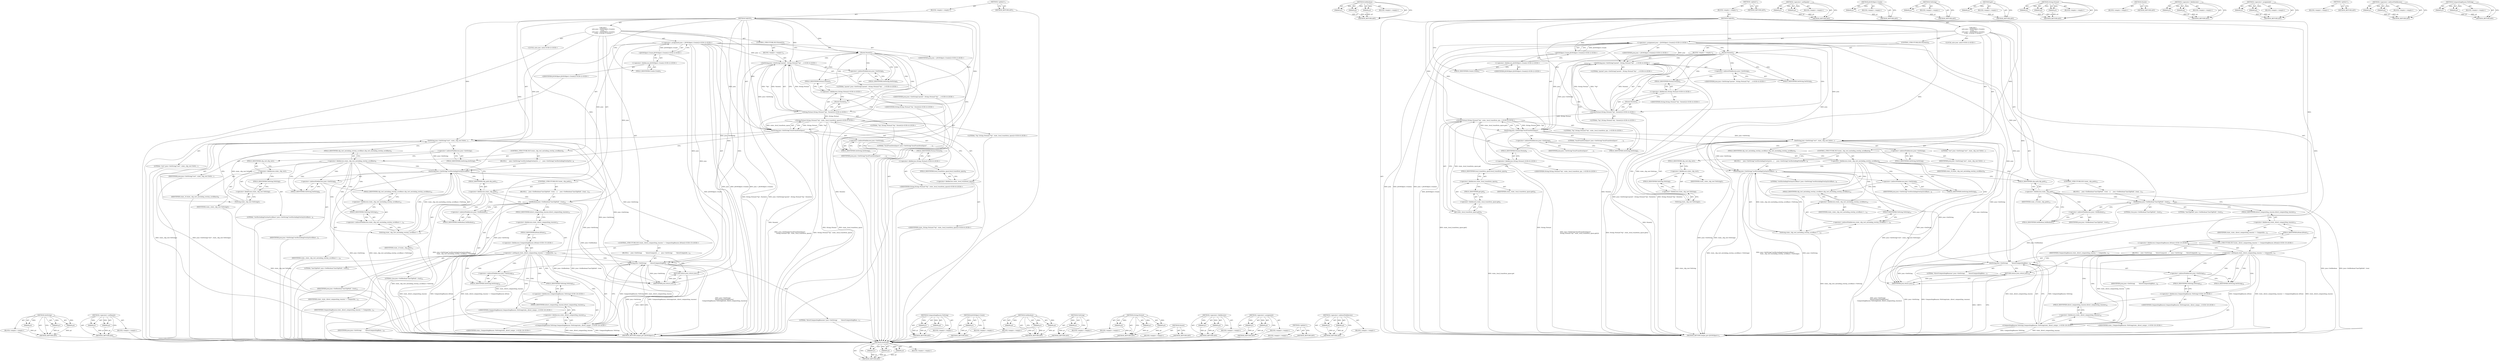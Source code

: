 digraph "&lt;operator&gt;.indirectFieldAccess" {
vulnerable_160 [label=<(METHOD,SetString)>];
vulnerable_161 [label=<(PARAM,p1)>];
vulnerable_162 [label=<(PARAM,p2)>];
vulnerable_163 [label=<(PARAM,p3)>];
vulnerable_164 [label=<(BLOCK,&lt;empty&gt;,&lt;empty&gt;)>];
vulnerable_165 [label=<(METHOD_RETURN,ANY)>];
vulnerable_185 [label=<(METHOD,SetBoolean)>];
vulnerable_186 [label=<(PARAM,p1)>];
vulnerable_187 [label=<(PARAM,p2)>];
vulnerable_188 [label=<(PARAM,p3)>];
vulnerable_189 [label=<(BLOCK,&lt;empty&gt;,&lt;empty&gt;)>];
vulnerable_190 [label=<(METHOD_RETURN,ANY)>];
vulnerable_6 [label=<(METHOD,&lt;global&gt;)<SUB>1</SUB>>];
vulnerable_7 [label=<(BLOCK,&lt;empty&gt;,&lt;empty&gt;)<SUB>1</SUB>>];
vulnerable_8 [label=<(METHOD,ToJSON)<SUB>1</SUB>>];
vulnerable_9 [label="<(BLOCK,{
  auto json = JSONObject::Create();
   if (Pa...,{
  auto json = JSONObject::Create();
   if (Pa...)<SUB>1</SUB>>"];
vulnerable_10 [label="<(LOCAL,auto json: auto)<SUB>2</SUB>>"];
vulnerable_11 [label="<(&lt;operator&gt;.assignment,json = JSONObject::Create())<SUB>2</SUB>>"];
vulnerable_12 [label="<(IDENTIFIER,json,json = JSONObject::Create())<SUB>2</SUB>>"];
vulnerable_13 [label="<(JSONObject.Create,JSONObject::Create())<SUB>2</SUB>>"];
vulnerable_14 [label="<(&lt;operator&gt;.fieldAccess,JSONObject::Create)<SUB>2</SUB>>"];
vulnerable_15 [label="<(IDENTIFIER,JSONObject,JSONObject::Create())<SUB>2</SUB>>"];
vulnerable_16 [label=<(FIELD_IDENTIFIER,Create,Create)<SUB>2</SUB>>];
vulnerable_17 [label=<(CONTROL_STRUCTURE,IF,if (Parent()))<SUB>3</SUB>>];
vulnerable_18 [label=<(Parent,Parent())<SUB>3</SUB>>];
vulnerable_19 [label=<(BLOCK,&lt;empty&gt;,&lt;empty&gt;)<SUB>4</SUB>>];
vulnerable_20 [label="<(SetString,json-&gt;SetString(&quot;parent&quot;, String::Format(&quot;%p&quot;, ...)<SUB>4</SUB>>"];
vulnerable_21 [label=<(&lt;operator&gt;.indirectFieldAccess,json-&gt;SetString)<SUB>4</SUB>>];
vulnerable_22 [label="<(IDENTIFIER,json,json-&gt;SetString(&quot;parent&quot;, String::Format(&quot;%p&quot;, ...)<SUB>4</SUB>>"];
vulnerable_23 [label=<(FIELD_IDENTIFIER,SetString,SetString)<SUB>4</SUB>>];
vulnerable_24 [label="<(LITERAL,&quot;parent&quot;,json-&gt;SetString(&quot;parent&quot;, String::Format(&quot;%p&quot;, ...)<SUB>4</SUB>>"];
vulnerable_25 [label="<(String.Format,String::Format(&quot;%p&quot;, Parent()))<SUB>4</SUB>>"];
vulnerable_26 [label="<(&lt;operator&gt;.fieldAccess,String::Format)<SUB>4</SUB>>"];
vulnerable_27 [label="<(IDENTIFIER,String,String::Format(&quot;%p&quot;, Parent()))<SUB>4</SUB>>"];
vulnerable_28 [label=<(FIELD_IDENTIFIER,Format,Format)<SUB>4</SUB>>];
vulnerable_29 [label="<(LITERAL,&quot;%p&quot;,String::Format(&quot;%p&quot;, Parent()))<SUB>4</SUB>>"];
vulnerable_30 [label=<(Parent,Parent())<SUB>4</SUB>>];
vulnerable_31 [label=<(SetString,json-&gt;SetString(&quot;localTransformSpace&quot;,
        ...)<SUB>5</SUB>>];
vulnerable_32 [label=<(&lt;operator&gt;.indirectFieldAccess,json-&gt;SetString)<SUB>5</SUB>>];
vulnerable_33 [label=<(IDENTIFIER,json,json-&gt;SetString(&quot;localTransformSpace&quot;,
        ...)<SUB>5</SUB>>];
vulnerable_34 [label=<(FIELD_IDENTIFIER,SetString,SetString)<SUB>5</SUB>>];
vulnerable_35 [label=<(LITERAL,&quot;localTransformSpace&quot;,json-&gt;SetString(&quot;localTransformSpace&quot;,
        ...)<SUB>5</SUB>>];
vulnerable_36 [label="<(String.Format,String::Format(&quot;%p&quot;, state_.local_transform_spa...)<SUB>6</SUB>>"];
vulnerable_37 [label="<(&lt;operator&gt;.fieldAccess,String::Format)<SUB>6</SUB>>"];
vulnerable_38 [label="<(IDENTIFIER,String,String::Format(&quot;%p&quot;, state_.local_transform_spa...)<SUB>6</SUB>>"];
vulnerable_39 [label=<(FIELD_IDENTIFIER,Format,Format)<SUB>6</SUB>>];
vulnerable_40 [label="<(LITERAL,&quot;%p&quot;,String::Format(&quot;%p&quot;, state_.local_transform_spa...)<SUB>6</SUB>>"];
vulnerable_41 [label=<(get,state_.local_transform_space.get())<SUB>6</SUB>>];
vulnerable_42 [label=<(&lt;operator&gt;.fieldAccess,state_.local_transform_space.get)<SUB>6</SUB>>];
vulnerable_43 [label=<(&lt;operator&gt;.fieldAccess,state_.local_transform_space)<SUB>6</SUB>>];
vulnerable_44 [label=<(IDENTIFIER,state_,state_.local_transform_space.get())<SUB>6</SUB>>];
vulnerable_45 [label=<(FIELD_IDENTIFIER,local_transform_space,local_transform_space)<SUB>6</SUB>>];
vulnerable_46 [label=<(FIELD_IDENTIFIER,get,get)<SUB>6</SUB>>];
vulnerable_47 [label=<(SetString,json-&gt;SetString(&quot;rect&quot;, state_.clip_rect.ToStri...)<SUB>7</SUB>>];
vulnerable_48 [label=<(&lt;operator&gt;.indirectFieldAccess,json-&gt;SetString)<SUB>7</SUB>>];
vulnerable_49 [label=<(IDENTIFIER,json,json-&gt;SetString(&quot;rect&quot;, state_.clip_rect.ToStri...)<SUB>7</SUB>>];
vulnerable_50 [label=<(FIELD_IDENTIFIER,SetString,SetString)<SUB>7</SUB>>];
vulnerable_51 [label=<(LITERAL,&quot;rect&quot;,json-&gt;SetString(&quot;rect&quot;, state_.clip_rect.ToStri...)<SUB>7</SUB>>];
vulnerable_52 [label=<(ToString,state_.clip_rect.ToString())<SUB>7</SUB>>];
vulnerable_53 [label=<(&lt;operator&gt;.fieldAccess,state_.clip_rect.ToString)<SUB>7</SUB>>];
vulnerable_54 [label=<(&lt;operator&gt;.fieldAccess,state_.clip_rect)<SUB>7</SUB>>];
vulnerable_55 [label=<(IDENTIFIER,state_,state_.clip_rect.ToString())<SUB>7</SUB>>];
vulnerable_56 [label=<(FIELD_IDENTIFIER,clip_rect,clip_rect)<SUB>7</SUB>>];
vulnerable_57 [label=<(FIELD_IDENTIFIER,ToString,ToString)<SUB>7</SUB>>];
vulnerable_58 [label=<(CONTROL_STRUCTURE,IF,if (state_.clip_rect_excluding_overlay_scrollbars))<SUB>8</SUB>>];
vulnerable_59 [label=<(&lt;operator&gt;.fieldAccess,state_.clip_rect_excluding_overlay_scrollbars)<SUB>8</SUB>>];
vulnerable_60 [label=<(IDENTIFIER,state_,if (state_.clip_rect_excluding_overlay_scrollbars))<SUB>8</SUB>>];
vulnerable_61 [label=<(FIELD_IDENTIFIER,clip_rect_excluding_overlay_scrollbars,clip_rect_excluding_overlay_scrollbars)<SUB>8</SUB>>];
vulnerable_62 [label=<(BLOCK,{
     json-&gt;SetString(&quot;rectExcludingOverlayScr...,{
     json-&gt;SetString(&quot;rectExcludingOverlayScr...)<SUB>8</SUB>>];
vulnerable_63 [label=<(SetString,json-&gt;SetString(&quot;rectExcludingOverlayScrollbars...)<SUB>9</SUB>>];
vulnerable_64 [label=<(&lt;operator&gt;.indirectFieldAccess,json-&gt;SetString)<SUB>9</SUB>>];
vulnerable_65 [label=<(IDENTIFIER,json,json-&gt;SetString(&quot;rectExcludingOverlayScrollbars...)<SUB>9</SUB>>];
vulnerable_66 [label=<(FIELD_IDENTIFIER,SetString,SetString)<SUB>9</SUB>>];
vulnerable_67 [label=<(LITERAL,&quot;rectExcludingOverlayScrollbars&quot;,json-&gt;SetString(&quot;rectExcludingOverlayScrollbars...)<SUB>9</SUB>>];
vulnerable_68 [label=<(ToString,state_.clip_rect_excluding_overlay_scrollbars-&gt;...)<SUB>10</SUB>>];
vulnerable_69 [label=<(&lt;operator&gt;.indirectFieldAccess,state_.clip_rect_excluding_overlay_scrollbars-&gt;...)<SUB>10</SUB>>];
vulnerable_70 [label=<(&lt;operator&gt;.fieldAccess,state_.clip_rect_excluding_overlay_scrollbars)<SUB>10</SUB>>];
vulnerable_71 [label=<(IDENTIFIER,state_,state_.clip_rect_excluding_overlay_scrollbars-&gt;...)<SUB>10</SUB>>];
vulnerable_72 [label=<(FIELD_IDENTIFIER,clip_rect_excluding_overlay_scrollbars,clip_rect_excluding_overlay_scrollbars)<SUB>10</SUB>>];
vulnerable_73 [label=<(FIELD_IDENTIFIER,ToString,ToString)<SUB>10</SUB>>];
vulnerable_74 [label=<(CONTROL_STRUCTURE,IF,if (state_.clip_path))<SUB>12</SUB>>];
vulnerable_75 [label=<(&lt;operator&gt;.fieldAccess,state_.clip_path)<SUB>12</SUB>>];
vulnerable_76 [label=<(IDENTIFIER,state_,if (state_.clip_path))<SUB>12</SUB>>];
vulnerable_77 [label=<(FIELD_IDENTIFIER,clip_path,clip_path)<SUB>12</SUB>>];
vulnerable_78 [label=<(BLOCK,{
    json-&gt;SetBoolean(&quot;hasClipPath&quot;, true);
  },{
    json-&gt;SetBoolean(&quot;hasClipPath&quot;, true);
  })<SUB>12</SUB>>];
vulnerable_79 [label=<(SetBoolean,json-&gt;SetBoolean(&quot;hasClipPath&quot;, true))<SUB>13</SUB>>];
vulnerable_80 [label=<(&lt;operator&gt;.indirectFieldAccess,json-&gt;SetBoolean)<SUB>13</SUB>>];
vulnerable_81 [label=<(IDENTIFIER,json,json-&gt;SetBoolean(&quot;hasClipPath&quot;, true))<SUB>13</SUB>>];
vulnerable_82 [label=<(FIELD_IDENTIFIER,SetBoolean,SetBoolean)<SUB>13</SUB>>];
vulnerable_83 [label=<(LITERAL,&quot;hasClipPath&quot;,json-&gt;SetBoolean(&quot;hasClipPath&quot;, true))<SUB>13</SUB>>];
vulnerable_84 [label=<(LITERAL,true,json-&gt;SetBoolean(&quot;hasClipPath&quot;, true))<SUB>13</SUB>>];
vulnerable_85 [label="<(CONTROL_STRUCTURE,IF,if (state_.direct_compositing_reasons != CompositingReason::kNone))<SUB>15</SUB>>"];
vulnerable_86 [label=<(&lt;operator&gt;.notEquals,state_.direct_compositing_reasons != Compositin...)<SUB>15</SUB>>];
vulnerable_87 [label=<(&lt;operator&gt;.fieldAccess,state_.direct_compositing_reasons)<SUB>15</SUB>>];
vulnerable_88 [label=<(IDENTIFIER,state_,state_.direct_compositing_reasons != Compositin...)<SUB>15</SUB>>];
vulnerable_89 [label=<(FIELD_IDENTIFIER,direct_compositing_reasons,direct_compositing_reasons)<SUB>15</SUB>>];
vulnerable_90 [label="<(&lt;operator&gt;.fieldAccess,CompositingReason::kNone)<SUB>15</SUB>>"];
vulnerable_91 [label=<(IDENTIFIER,CompositingReason,state_.direct_compositing_reasons != Compositin...)<SUB>15</SUB>>];
vulnerable_92 [label=<(FIELD_IDENTIFIER,kNone,kNone)<SUB>15</SUB>>];
vulnerable_93 [label=<(BLOCK,{
    json-&gt;SetString(
        &quot;directCompositi...,{
    json-&gt;SetString(
        &quot;directCompositi...)<SUB>15</SUB>>];
vulnerable_94 [label=<(SetString,json-&gt;SetString(
        &quot;directCompositingReas...)<SUB>16</SUB>>];
vulnerable_95 [label=<(&lt;operator&gt;.indirectFieldAccess,json-&gt;SetString)<SUB>16</SUB>>];
vulnerable_96 [label=<(IDENTIFIER,json,json-&gt;SetString(
        &quot;directCompositingReas...)<SUB>16</SUB>>];
vulnerable_97 [label=<(FIELD_IDENTIFIER,SetString,SetString)<SUB>16</SUB>>];
vulnerable_98 [label=<(LITERAL,&quot;directCompositingReasons&quot;,json-&gt;SetString(
        &quot;directCompositingReas...)<SUB>17</SUB>>];
vulnerable_99 [label="<(CompositingReason.ToString,CompositingReason::ToString(state_.direct_compo...)<SUB>18</SUB>>"];
vulnerable_100 [label="<(&lt;operator&gt;.fieldAccess,CompositingReason::ToString)<SUB>18</SUB>>"];
vulnerable_101 [label="<(IDENTIFIER,CompositingReason,CompositingReason::ToString(state_.direct_compo...)<SUB>18</SUB>>"];
vulnerable_102 [label=<(FIELD_IDENTIFIER,ToString,ToString)<SUB>18</SUB>>];
vulnerable_103 [label=<(&lt;operator&gt;.fieldAccess,state_.direct_compositing_reasons)<SUB>18</SUB>>];
vulnerable_104 [label="<(IDENTIFIER,state_,CompositingReason::ToString(state_.direct_compo...)<SUB>18</SUB>>"];
vulnerable_105 [label=<(FIELD_IDENTIFIER,direct_compositing_reasons,direct_compositing_reasons)<SUB>18</SUB>>];
vulnerable_106 [label=<(RETURN,return json;,return json;)<SUB>20</SUB>>];
vulnerable_107 [label=<(IDENTIFIER,json,return json;)<SUB>20</SUB>>];
vulnerable_108 [label=<(METHOD_RETURN,unique_ptr&lt;JSONObject&gt;)<SUB>1</SUB>>];
vulnerable_110 [label=<(METHOD_RETURN,ANY)<SUB>1</SUB>>];
vulnerable_191 [label=<(METHOD,&lt;operator&gt;.notEquals)>];
vulnerable_192 [label=<(PARAM,p1)>];
vulnerable_193 [label=<(PARAM,p2)>];
vulnerable_194 [label=<(BLOCK,&lt;empty&gt;,&lt;empty&gt;)>];
vulnerable_195 [label=<(METHOD_RETURN,ANY)>];
vulnerable_148 [label=<(METHOD,JSONObject.Create)>];
vulnerable_149 [label=<(PARAM,p1)>];
vulnerable_150 [label=<(BLOCK,&lt;empty&gt;,&lt;empty&gt;)>];
vulnerable_151 [label=<(METHOD_RETURN,ANY)>];
vulnerable_181 [label=<(METHOD,ToString)>];
vulnerable_182 [label=<(PARAM,p1)>];
vulnerable_183 [label=<(BLOCK,&lt;empty&gt;,&lt;empty&gt;)>];
vulnerable_184 [label=<(METHOD_RETURN,ANY)>];
vulnerable_177 [label=<(METHOD,get)>];
vulnerable_178 [label=<(PARAM,p1)>];
vulnerable_179 [label=<(BLOCK,&lt;empty&gt;,&lt;empty&gt;)>];
vulnerable_180 [label=<(METHOD_RETURN,ANY)>];
vulnerable_171 [label=<(METHOD,String.Format)>];
vulnerable_172 [label=<(PARAM,p1)>];
vulnerable_173 [label=<(PARAM,p2)>];
vulnerable_174 [label=<(PARAM,p3)>];
vulnerable_175 [label=<(BLOCK,&lt;empty&gt;,&lt;empty&gt;)>];
vulnerable_176 [label=<(METHOD_RETURN,ANY)>];
vulnerable_157 [label=<(METHOD,Parent)>];
vulnerable_158 [label=<(BLOCK,&lt;empty&gt;,&lt;empty&gt;)>];
vulnerable_159 [label=<(METHOD_RETURN,ANY)>];
vulnerable_152 [label=<(METHOD,&lt;operator&gt;.fieldAccess)>];
vulnerable_153 [label=<(PARAM,p1)>];
vulnerable_154 [label=<(PARAM,p2)>];
vulnerable_155 [label=<(BLOCK,&lt;empty&gt;,&lt;empty&gt;)>];
vulnerable_156 [label=<(METHOD_RETURN,ANY)>];
vulnerable_143 [label=<(METHOD,&lt;operator&gt;.assignment)>];
vulnerable_144 [label=<(PARAM,p1)>];
vulnerable_145 [label=<(PARAM,p2)>];
vulnerable_146 [label=<(BLOCK,&lt;empty&gt;,&lt;empty&gt;)>];
vulnerable_147 [label=<(METHOD_RETURN,ANY)>];
vulnerable_137 [label=<(METHOD,&lt;global&gt;)<SUB>1</SUB>>];
vulnerable_138 [label=<(BLOCK,&lt;empty&gt;,&lt;empty&gt;)>];
vulnerable_139 [label=<(METHOD_RETURN,ANY)>];
vulnerable_166 [label=<(METHOD,&lt;operator&gt;.indirectFieldAccess)>];
vulnerable_167 [label=<(PARAM,p1)>];
vulnerable_168 [label=<(PARAM,p2)>];
vulnerable_169 [label=<(BLOCK,&lt;empty&gt;,&lt;empty&gt;)>];
vulnerable_170 [label=<(METHOD_RETURN,ANY)>];
vulnerable_196 [label=<(METHOD,CompositingReason.ToString)>];
vulnerable_197 [label=<(PARAM,p1)>];
vulnerable_198 [label=<(PARAM,p2)>];
vulnerable_199 [label=<(BLOCK,&lt;empty&gt;,&lt;empty&gt;)>];
vulnerable_200 [label=<(METHOD_RETURN,ANY)>];
fixed_157 [label=<(METHOD,SetString)>];
fixed_158 [label=<(PARAM,p1)>];
fixed_159 [label=<(PARAM,p2)>];
fixed_160 [label=<(PARAM,p3)>];
fixed_161 [label=<(BLOCK,&lt;empty&gt;,&lt;empty&gt;)>];
fixed_162 [label=<(METHOD_RETURN,ANY)>];
fixed_184 [label=<(METHOD,&lt;operator&gt;.notEquals)>];
fixed_185 [label=<(PARAM,p1)>];
fixed_186 [label=<(PARAM,p2)>];
fixed_187 [label=<(BLOCK,&lt;empty&gt;,&lt;empty&gt;)>];
fixed_188 [label=<(METHOD_RETURN,ANY)>];
fixed_6 [label=<(METHOD,&lt;global&gt;)<SUB>1</SUB>>];
fixed_7 [label=<(BLOCK,&lt;empty&gt;,&lt;empty&gt;)<SUB>1</SUB>>];
fixed_8 [label=<(METHOD,ToJSON)<SUB>1</SUB>>];
fixed_9 [label="<(BLOCK,{
  auto json = JSONObject::Create();
   if (Pa...,{
  auto json = JSONObject::Create();
   if (Pa...)<SUB>1</SUB>>"];
fixed_10 [label="<(LOCAL,auto json: auto)<SUB>2</SUB>>"];
fixed_11 [label="<(&lt;operator&gt;.assignment,json = JSONObject::Create())<SUB>2</SUB>>"];
fixed_12 [label="<(IDENTIFIER,json,json = JSONObject::Create())<SUB>2</SUB>>"];
fixed_13 [label="<(JSONObject.Create,JSONObject::Create())<SUB>2</SUB>>"];
fixed_14 [label="<(&lt;operator&gt;.fieldAccess,JSONObject::Create)<SUB>2</SUB>>"];
fixed_15 [label="<(IDENTIFIER,JSONObject,JSONObject::Create())<SUB>2</SUB>>"];
fixed_16 [label=<(FIELD_IDENTIFIER,Create,Create)<SUB>2</SUB>>];
fixed_17 [label=<(CONTROL_STRUCTURE,IF,if (Parent()))<SUB>3</SUB>>];
fixed_18 [label=<(Parent,Parent())<SUB>3</SUB>>];
fixed_19 [label=<(BLOCK,&lt;empty&gt;,&lt;empty&gt;)<SUB>4</SUB>>];
fixed_20 [label="<(SetString,json-&gt;SetString(&quot;parent&quot;, String::Format(&quot;%p&quot;, ...)<SUB>4</SUB>>"];
fixed_21 [label=<(&lt;operator&gt;.indirectFieldAccess,json-&gt;SetString)<SUB>4</SUB>>];
fixed_22 [label="<(IDENTIFIER,json,json-&gt;SetString(&quot;parent&quot;, String::Format(&quot;%p&quot;, ...)<SUB>4</SUB>>"];
fixed_23 [label=<(FIELD_IDENTIFIER,SetString,SetString)<SUB>4</SUB>>];
fixed_24 [label="<(LITERAL,&quot;parent&quot;,json-&gt;SetString(&quot;parent&quot;, String::Format(&quot;%p&quot;, ...)<SUB>4</SUB>>"];
fixed_25 [label="<(String.Format,String::Format(&quot;%p&quot;, Parent()))<SUB>4</SUB>>"];
fixed_26 [label="<(&lt;operator&gt;.fieldAccess,String::Format)<SUB>4</SUB>>"];
fixed_27 [label="<(IDENTIFIER,String,String::Format(&quot;%p&quot;, Parent()))<SUB>4</SUB>>"];
fixed_28 [label=<(FIELD_IDENTIFIER,Format,Format)<SUB>4</SUB>>];
fixed_29 [label="<(LITERAL,&quot;%p&quot;,String::Format(&quot;%p&quot;, Parent()))<SUB>4</SUB>>"];
fixed_30 [label=<(Parent,Parent())<SUB>4</SUB>>];
fixed_31 [label=<(SetString,json-&gt;SetString(&quot;localTransformSpace&quot;,
        ...)<SUB>5</SUB>>];
fixed_32 [label=<(&lt;operator&gt;.indirectFieldAccess,json-&gt;SetString)<SUB>5</SUB>>];
fixed_33 [label=<(IDENTIFIER,json,json-&gt;SetString(&quot;localTransformSpace&quot;,
        ...)<SUB>5</SUB>>];
fixed_34 [label=<(FIELD_IDENTIFIER,SetString,SetString)<SUB>5</SUB>>];
fixed_35 [label=<(LITERAL,&quot;localTransformSpace&quot;,json-&gt;SetString(&quot;localTransformSpace&quot;,
        ...)<SUB>5</SUB>>];
fixed_36 [label="<(String.Format,String::Format(&quot;%p&quot;, state_.local_transform_space))<SUB>6</SUB>>"];
fixed_37 [label="<(&lt;operator&gt;.fieldAccess,String::Format)<SUB>6</SUB>>"];
fixed_38 [label="<(IDENTIFIER,String,String::Format(&quot;%p&quot;, state_.local_transform_space))<SUB>6</SUB>>"];
fixed_39 [label=<(FIELD_IDENTIFIER,Format,Format)<SUB>6</SUB>>];
fixed_40 [label="<(LITERAL,&quot;%p&quot;,String::Format(&quot;%p&quot;, state_.local_transform_space))<SUB>6</SUB>>"];
fixed_41 [label=<(&lt;operator&gt;.fieldAccess,state_.local_transform_space)<SUB>6</SUB>>];
fixed_42 [label="<(IDENTIFIER,state_,String::Format(&quot;%p&quot;, state_.local_transform_space))<SUB>6</SUB>>"];
fixed_43 [label=<(FIELD_IDENTIFIER,local_transform_space,local_transform_space)<SUB>6</SUB>>];
fixed_44 [label=<(SetString,json-&gt;SetString(&quot;rect&quot;, state_.clip_rect.ToStri...)<SUB>7</SUB>>];
fixed_45 [label=<(&lt;operator&gt;.indirectFieldAccess,json-&gt;SetString)<SUB>7</SUB>>];
fixed_46 [label=<(IDENTIFIER,json,json-&gt;SetString(&quot;rect&quot;, state_.clip_rect.ToStri...)<SUB>7</SUB>>];
fixed_47 [label=<(FIELD_IDENTIFIER,SetString,SetString)<SUB>7</SUB>>];
fixed_48 [label=<(LITERAL,&quot;rect&quot;,json-&gt;SetString(&quot;rect&quot;, state_.clip_rect.ToStri...)<SUB>7</SUB>>];
fixed_49 [label=<(ToString,state_.clip_rect.ToString())<SUB>7</SUB>>];
fixed_50 [label=<(&lt;operator&gt;.fieldAccess,state_.clip_rect.ToString)<SUB>7</SUB>>];
fixed_51 [label=<(&lt;operator&gt;.fieldAccess,state_.clip_rect)<SUB>7</SUB>>];
fixed_52 [label=<(IDENTIFIER,state_,state_.clip_rect.ToString())<SUB>7</SUB>>];
fixed_53 [label=<(FIELD_IDENTIFIER,clip_rect,clip_rect)<SUB>7</SUB>>];
fixed_54 [label=<(FIELD_IDENTIFIER,ToString,ToString)<SUB>7</SUB>>];
fixed_55 [label=<(CONTROL_STRUCTURE,IF,if (state_.clip_rect_excluding_overlay_scrollbars))<SUB>8</SUB>>];
fixed_56 [label=<(&lt;operator&gt;.fieldAccess,state_.clip_rect_excluding_overlay_scrollbars)<SUB>8</SUB>>];
fixed_57 [label=<(IDENTIFIER,state_,if (state_.clip_rect_excluding_overlay_scrollbars))<SUB>8</SUB>>];
fixed_58 [label=<(FIELD_IDENTIFIER,clip_rect_excluding_overlay_scrollbars,clip_rect_excluding_overlay_scrollbars)<SUB>8</SUB>>];
fixed_59 [label=<(BLOCK,{
     json-&gt;SetString(&quot;rectExcludingOverlayScr...,{
     json-&gt;SetString(&quot;rectExcludingOverlayScr...)<SUB>8</SUB>>];
fixed_60 [label=<(SetString,json-&gt;SetString(&quot;rectExcludingOverlayScrollbars...)<SUB>9</SUB>>];
fixed_61 [label=<(&lt;operator&gt;.indirectFieldAccess,json-&gt;SetString)<SUB>9</SUB>>];
fixed_62 [label=<(IDENTIFIER,json,json-&gt;SetString(&quot;rectExcludingOverlayScrollbars...)<SUB>9</SUB>>];
fixed_63 [label=<(FIELD_IDENTIFIER,SetString,SetString)<SUB>9</SUB>>];
fixed_64 [label=<(LITERAL,&quot;rectExcludingOverlayScrollbars&quot;,json-&gt;SetString(&quot;rectExcludingOverlayScrollbars...)<SUB>9</SUB>>];
fixed_65 [label=<(ToString,state_.clip_rect_excluding_overlay_scrollbars-&gt;...)<SUB>10</SUB>>];
fixed_66 [label=<(&lt;operator&gt;.indirectFieldAccess,state_.clip_rect_excluding_overlay_scrollbars-&gt;...)<SUB>10</SUB>>];
fixed_67 [label=<(&lt;operator&gt;.fieldAccess,state_.clip_rect_excluding_overlay_scrollbars)<SUB>10</SUB>>];
fixed_68 [label=<(IDENTIFIER,state_,state_.clip_rect_excluding_overlay_scrollbars-&gt;...)<SUB>10</SUB>>];
fixed_69 [label=<(FIELD_IDENTIFIER,clip_rect_excluding_overlay_scrollbars,clip_rect_excluding_overlay_scrollbars)<SUB>10</SUB>>];
fixed_70 [label=<(FIELD_IDENTIFIER,ToString,ToString)<SUB>10</SUB>>];
fixed_71 [label=<(CONTROL_STRUCTURE,IF,if (state_.clip_path))<SUB>12</SUB>>];
fixed_72 [label=<(&lt;operator&gt;.fieldAccess,state_.clip_path)<SUB>12</SUB>>];
fixed_73 [label=<(IDENTIFIER,state_,if (state_.clip_path))<SUB>12</SUB>>];
fixed_74 [label=<(FIELD_IDENTIFIER,clip_path,clip_path)<SUB>12</SUB>>];
fixed_75 [label=<(BLOCK,{
    json-&gt;SetBoolean(&quot;hasClipPath&quot;, true);
  },{
    json-&gt;SetBoolean(&quot;hasClipPath&quot;, true);
  })<SUB>12</SUB>>];
fixed_76 [label=<(SetBoolean,json-&gt;SetBoolean(&quot;hasClipPath&quot;, true))<SUB>13</SUB>>];
fixed_77 [label=<(&lt;operator&gt;.indirectFieldAccess,json-&gt;SetBoolean)<SUB>13</SUB>>];
fixed_78 [label=<(IDENTIFIER,json,json-&gt;SetBoolean(&quot;hasClipPath&quot;, true))<SUB>13</SUB>>];
fixed_79 [label=<(FIELD_IDENTIFIER,SetBoolean,SetBoolean)<SUB>13</SUB>>];
fixed_80 [label=<(LITERAL,&quot;hasClipPath&quot;,json-&gt;SetBoolean(&quot;hasClipPath&quot;, true))<SUB>13</SUB>>];
fixed_81 [label=<(LITERAL,true,json-&gt;SetBoolean(&quot;hasClipPath&quot;, true))<SUB>13</SUB>>];
fixed_82 [label="<(CONTROL_STRUCTURE,IF,if (state_.direct_compositing_reasons != CompositingReason::kNone))<SUB>15</SUB>>"];
fixed_83 [label=<(&lt;operator&gt;.notEquals,state_.direct_compositing_reasons != Compositin...)<SUB>15</SUB>>];
fixed_84 [label=<(&lt;operator&gt;.fieldAccess,state_.direct_compositing_reasons)<SUB>15</SUB>>];
fixed_85 [label=<(IDENTIFIER,state_,state_.direct_compositing_reasons != Compositin...)<SUB>15</SUB>>];
fixed_86 [label=<(FIELD_IDENTIFIER,direct_compositing_reasons,direct_compositing_reasons)<SUB>15</SUB>>];
fixed_87 [label="<(&lt;operator&gt;.fieldAccess,CompositingReason::kNone)<SUB>15</SUB>>"];
fixed_88 [label=<(IDENTIFIER,CompositingReason,state_.direct_compositing_reasons != Compositin...)<SUB>15</SUB>>];
fixed_89 [label=<(FIELD_IDENTIFIER,kNone,kNone)<SUB>15</SUB>>];
fixed_90 [label=<(BLOCK,{
    json-&gt;SetString(
        &quot;directCompositi...,{
    json-&gt;SetString(
        &quot;directCompositi...)<SUB>15</SUB>>];
fixed_91 [label=<(SetString,json-&gt;SetString(
        &quot;directCompositingReas...)<SUB>16</SUB>>];
fixed_92 [label=<(&lt;operator&gt;.indirectFieldAccess,json-&gt;SetString)<SUB>16</SUB>>];
fixed_93 [label=<(IDENTIFIER,json,json-&gt;SetString(
        &quot;directCompositingReas...)<SUB>16</SUB>>];
fixed_94 [label=<(FIELD_IDENTIFIER,SetString,SetString)<SUB>16</SUB>>];
fixed_95 [label=<(LITERAL,&quot;directCompositingReasons&quot;,json-&gt;SetString(
        &quot;directCompositingReas...)<SUB>17</SUB>>];
fixed_96 [label="<(CompositingReason.ToString,CompositingReason::ToString(state_.direct_compo...)<SUB>18</SUB>>"];
fixed_97 [label="<(&lt;operator&gt;.fieldAccess,CompositingReason::ToString)<SUB>18</SUB>>"];
fixed_98 [label="<(IDENTIFIER,CompositingReason,CompositingReason::ToString(state_.direct_compo...)<SUB>18</SUB>>"];
fixed_99 [label=<(FIELD_IDENTIFIER,ToString,ToString)<SUB>18</SUB>>];
fixed_100 [label=<(&lt;operator&gt;.fieldAccess,state_.direct_compositing_reasons)<SUB>18</SUB>>];
fixed_101 [label="<(IDENTIFIER,state_,CompositingReason::ToString(state_.direct_compo...)<SUB>18</SUB>>"];
fixed_102 [label=<(FIELD_IDENTIFIER,direct_compositing_reasons,direct_compositing_reasons)<SUB>18</SUB>>];
fixed_103 [label=<(RETURN,return json;,return json;)<SUB>20</SUB>>];
fixed_104 [label=<(IDENTIFIER,json,return json;)<SUB>20</SUB>>];
fixed_105 [label=<(METHOD_RETURN,unique_ptr&lt;JSONObject&gt;)<SUB>1</SUB>>];
fixed_107 [label=<(METHOD_RETURN,ANY)<SUB>1</SUB>>];
fixed_189 [label=<(METHOD,CompositingReason.ToString)>];
fixed_190 [label=<(PARAM,p1)>];
fixed_191 [label=<(PARAM,p2)>];
fixed_192 [label=<(BLOCK,&lt;empty&gt;,&lt;empty&gt;)>];
fixed_193 [label=<(METHOD_RETURN,ANY)>];
fixed_145 [label=<(METHOD,JSONObject.Create)>];
fixed_146 [label=<(PARAM,p1)>];
fixed_147 [label=<(BLOCK,&lt;empty&gt;,&lt;empty&gt;)>];
fixed_148 [label=<(METHOD_RETURN,ANY)>];
fixed_178 [label=<(METHOD,SetBoolean)>];
fixed_179 [label=<(PARAM,p1)>];
fixed_180 [label=<(PARAM,p2)>];
fixed_181 [label=<(PARAM,p3)>];
fixed_182 [label=<(BLOCK,&lt;empty&gt;,&lt;empty&gt;)>];
fixed_183 [label=<(METHOD_RETURN,ANY)>];
fixed_174 [label=<(METHOD,ToString)>];
fixed_175 [label=<(PARAM,p1)>];
fixed_176 [label=<(BLOCK,&lt;empty&gt;,&lt;empty&gt;)>];
fixed_177 [label=<(METHOD_RETURN,ANY)>];
fixed_168 [label=<(METHOD,String.Format)>];
fixed_169 [label=<(PARAM,p1)>];
fixed_170 [label=<(PARAM,p2)>];
fixed_171 [label=<(PARAM,p3)>];
fixed_172 [label=<(BLOCK,&lt;empty&gt;,&lt;empty&gt;)>];
fixed_173 [label=<(METHOD_RETURN,ANY)>];
fixed_154 [label=<(METHOD,Parent)>];
fixed_155 [label=<(BLOCK,&lt;empty&gt;,&lt;empty&gt;)>];
fixed_156 [label=<(METHOD_RETURN,ANY)>];
fixed_149 [label=<(METHOD,&lt;operator&gt;.fieldAccess)>];
fixed_150 [label=<(PARAM,p1)>];
fixed_151 [label=<(PARAM,p2)>];
fixed_152 [label=<(BLOCK,&lt;empty&gt;,&lt;empty&gt;)>];
fixed_153 [label=<(METHOD_RETURN,ANY)>];
fixed_140 [label=<(METHOD,&lt;operator&gt;.assignment)>];
fixed_141 [label=<(PARAM,p1)>];
fixed_142 [label=<(PARAM,p2)>];
fixed_143 [label=<(BLOCK,&lt;empty&gt;,&lt;empty&gt;)>];
fixed_144 [label=<(METHOD_RETURN,ANY)>];
fixed_134 [label=<(METHOD,&lt;global&gt;)<SUB>1</SUB>>];
fixed_135 [label=<(BLOCK,&lt;empty&gt;,&lt;empty&gt;)>];
fixed_136 [label=<(METHOD_RETURN,ANY)>];
fixed_163 [label=<(METHOD,&lt;operator&gt;.indirectFieldAccess)>];
fixed_164 [label=<(PARAM,p1)>];
fixed_165 [label=<(PARAM,p2)>];
fixed_166 [label=<(BLOCK,&lt;empty&gt;,&lt;empty&gt;)>];
fixed_167 [label=<(METHOD_RETURN,ANY)>];
vulnerable_160 -> vulnerable_161  [key=0, label="AST: "];
vulnerable_160 -> vulnerable_161  [key=1, label="DDG: "];
vulnerable_160 -> vulnerable_164  [key=0, label="AST: "];
vulnerable_160 -> vulnerable_162  [key=0, label="AST: "];
vulnerable_160 -> vulnerable_162  [key=1, label="DDG: "];
vulnerable_160 -> vulnerable_165  [key=0, label="AST: "];
vulnerable_160 -> vulnerable_165  [key=1, label="CFG: "];
vulnerable_160 -> vulnerable_163  [key=0, label="AST: "];
vulnerable_160 -> vulnerable_163  [key=1, label="DDG: "];
vulnerable_161 -> vulnerable_165  [key=0, label="DDG: p1"];
vulnerable_162 -> vulnerable_165  [key=0, label="DDG: p2"];
vulnerable_163 -> vulnerable_165  [key=0, label="DDG: p3"];
vulnerable_185 -> vulnerable_186  [key=0, label="AST: "];
vulnerable_185 -> vulnerable_186  [key=1, label="DDG: "];
vulnerable_185 -> vulnerable_189  [key=0, label="AST: "];
vulnerable_185 -> vulnerable_187  [key=0, label="AST: "];
vulnerable_185 -> vulnerable_187  [key=1, label="DDG: "];
vulnerable_185 -> vulnerable_190  [key=0, label="AST: "];
vulnerable_185 -> vulnerable_190  [key=1, label="CFG: "];
vulnerable_185 -> vulnerable_188  [key=0, label="AST: "];
vulnerable_185 -> vulnerable_188  [key=1, label="DDG: "];
vulnerable_186 -> vulnerable_190  [key=0, label="DDG: p1"];
vulnerable_187 -> vulnerable_190  [key=0, label="DDG: p2"];
vulnerable_188 -> vulnerable_190  [key=0, label="DDG: p3"];
vulnerable_6 -> vulnerable_7  [key=0, label="AST: "];
vulnerable_6 -> vulnerable_110  [key=0, label="AST: "];
vulnerable_6 -> vulnerable_110  [key=1, label="CFG: "];
vulnerable_7 -> vulnerable_8  [key=0, label="AST: "];
vulnerable_8 -> vulnerable_9  [key=0, label="AST: "];
vulnerable_8 -> vulnerable_108  [key=0, label="AST: "];
vulnerable_8 -> vulnerable_16  [key=0, label="CFG: "];
vulnerable_8 -> vulnerable_18  [key=0, label="DDG: "];
vulnerable_8 -> vulnerable_31  [key=0, label="DDG: "];
vulnerable_8 -> vulnerable_47  [key=0, label="DDG: "];
vulnerable_8 -> vulnerable_107  [key=0, label="DDG: "];
vulnerable_8 -> vulnerable_36  [key=0, label="DDG: "];
vulnerable_8 -> vulnerable_20  [key=0, label="DDG: "];
vulnerable_8 -> vulnerable_63  [key=0, label="DDG: "];
vulnerable_8 -> vulnerable_79  [key=0, label="DDG: "];
vulnerable_8 -> vulnerable_94  [key=0, label="DDG: "];
vulnerable_8 -> vulnerable_25  [key=0, label="DDG: "];
vulnerable_9 -> vulnerable_10  [key=0, label="AST: "];
vulnerable_9 -> vulnerable_11  [key=0, label="AST: "];
vulnerable_9 -> vulnerable_17  [key=0, label="AST: "];
vulnerable_9 -> vulnerable_31  [key=0, label="AST: "];
vulnerable_9 -> vulnerable_47  [key=0, label="AST: "];
vulnerable_9 -> vulnerable_58  [key=0, label="AST: "];
vulnerable_9 -> vulnerable_74  [key=0, label="AST: "];
vulnerable_9 -> vulnerable_85  [key=0, label="AST: "];
vulnerable_9 -> vulnerable_106  [key=0, label="AST: "];
vulnerable_11 -> vulnerable_12  [key=0, label="AST: "];
vulnerable_11 -> vulnerable_13  [key=0, label="AST: "];
vulnerable_11 -> vulnerable_18  [key=0, label="CFG: "];
vulnerable_11 -> vulnerable_108  [key=0, label="DDG: json"];
vulnerable_11 -> vulnerable_108  [key=1, label="DDG: JSONObject::Create()"];
vulnerable_11 -> vulnerable_108  [key=2, label="DDG: json = JSONObject::Create()"];
vulnerable_11 -> vulnerable_31  [key=0, label="DDG: json"];
vulnerable_11 -> vulnerable_47  [key=0, label="DDG: json"];
vulnerable_11 -> vulnerable_107  [key=0, label="DDG: json"];
vulnerable_11 -> vulnerable_20  [key=0, label="DDG: json"];
vulnerable_11 -> vulnerable_63  [key=0, label="DDG: json"];
vulnerable_11 -> vulnerable_79  [key=0, label="DDG: json"];
vulnerable_11 -> vulnerable_94  [key=0, label="DDG: json"];
vulnerable_13 -> vulnerable_14  [key=0, label="AST: "];
vulnerable_13 -> vulnerable_11  [key=0, label="CFG: "];
vulnerable_13 -> vulnerable_11  [key=1, label="DDG: JSONObject::Create"];
vulnerable_13 -> vulnerable_108  [key=0, label="DDG: JSONObject::Create"];
vulnerable_14 -> vulnerable_15  [key=0, label="AST: "];
vulnerable_14 -> vulnerable_16  [key=0, label="AST: "];
vulnerable_14 -> vulnerable_13  [key=0, label="CFG: "];
vulnerable_16 -> vulnerable_14  [key=0, label="CFG: "];
vulnerable_17 -> vulnerable_18  [key=0, label="AST: "];
vulnerable_17 -> vulnerable_19  [key=0, label="AST: "];
vulnerable_18 -> vulnerable_23  [key=0, label="CFG: "];
vulnerable_18 -> vulnerable_23  [key=1, label="CDG: "];
vulnerable_18 -> vulnerable_34  [key=0, label="CFG: "];
vulnerable_18 -> vulnerable_108  [key=0, label="DDG: Parent()"];
vulnerable_18 -> vulnerable_30  [key=0, label="CDG: "];
vulnerable_18 -> vulnerable_21  [key=0, label="CDG: "];
vulnerable_18 -> vulnerable_26  [key=0, label="CDG: "];
vulnerable_18 -> vulnerable_28  [key=0, label="CDG: "];
vulnerable_18 -> vulnerable_20  [key=0, label="CDG: "];
vulnerable_18 -> vulnerable_25  [key=0, label="CDG: "];
vulnerable_19 -> vulnerable_20  [key=0, label="AST: "];
vulnerable_20 -> vulnerable_21  [key=0, label="AST: "];
vulnerable_20 -> vulnerable_24  [key=0, label="AST: "];
vulnerable_20 -> vulnerable_25  [key=0, label="AST: "];
vulnerable_20 -> vulnerable_34  [key=0, label="CFG: "];
vulnerable_20 -> vulnerable_108  [key=0, label="DDG: String::Format(&quot;%p&quot;, Parent())"];
vulnerable_20 -> vulnerable_108  [key=1, label="DDG: json-&gt;SetString(&quot;parent&quot;, String::Format(&quot;%p&quot;, Parent()))"];
vulnerable_20 -> vulnerable_31  [key=0, label="DDG: json-&gt;SetString"];
vulnerable_21 -> vulnerable_22  [key=0, label="AST: "];
vulnerable_21 -> vulnerable_23  [key=0, label="AST: "];
vulnerable_21 -> vulnerable_28  [key=0, label="CFG: "];
vulnerable_23 -> vulnerable_21  [key=0, label="CFG: "];
vulnerable_25 -> vulnerable_26  [key=0, label="AST: "];
vulnerable_25 -> vulnerable_29  [key=0, label="AST: "];
vulnerable_25 -> vulnerable_30  [key=0, label="AST: "];
vulnerable_25 -> vulnerable_20  [key=0, label="CFG: "];
vulnerable_25 -> vulnerable_20  [key=1, label="DDG: String::Format"];
vulnerable_25 -> vulnerable_20  [key=2, label="DDG: &quot;%p&quot;"];
vulnerable_25 -> vulnerable_20  [key=3, label="DDG: Parent()"];
vulnerable_25 -> vulnerable_108  [key=0, label="DDG: Parent()"];
vulnerable_25 -> vulnerable_36  [key=0, label="DDG: String::Format"];
vulnerable_26 -> vulnerable_27  [key=0, label="AST: "];
vulnerable_26 -> vulnerable_28  [key=0, label="AST: "];
vulnerable_26 -> vulnerable_30  [key=0, label="CFG: "];
vulnerable_28 -> vulnerable_26  [key=0, label="CFG: "];
vulnerable_30 -> vulnerable_25  [key=0, label="CFG: "];
vulnerable_31 -> vulnerable_32  [key=0, label="AST: "];
vulnerable_31 -> vulnerable_35  [key=0, label="AST: "];
vulnerable_31 -> vulnerable_36  [key=0, label="AST: "];
vulnerable_31 -> vulnerable_50  [key=0, label="CFG: "];
vulnerable_31 -> vulnerable_108  [key=0, label="DDG: String::Format(&quot;%p&quot;, state_.local_transform_space.get())"];
vulnerable_31 -> vulnerable_108  [key=1, label="DDG: json-&gt;SetString(&quot;localTransformSpace&quot;,
                  String::Format(&quot;%p&quot;, state_.local_transform_space.get()))"];
vulnerable_31 -> vulnerable_47  [key=0, label="DDG: json-&gt;SetString"];
vulnerable_32 -> vulnerable_33  [key=0, label="AST: "];
vulnerable_32 -> vulnerable_34  [key=0, label="AST: "];
vulnerable_32 -> vulnerable_39  [key=0, label="CFG: "];
vulnerable_34 -> vulnerable_32  [key=0, label="CFG: "];
vulnerable_36 -> vulnerable_37  [key=0, label="AST: "];
vulnerable_36 -> vulnerable_40  [key=0, label="AST: "];
vulnerable_36 -> vulnerable_41  [key=0, label="AST: "];
vulnerable_36 -> vulnerable_31  [key=0, label="CFG: "];
vulnerable_36 -> vulnerable_31  [key=1, label="DDG: String::Format"];
vulnerable_36 -> vulnerable_31  [key=2, label="DDG: &quot;%p&quot;"];
vulnerable_36 -> vulnerable_31  [key=3, label="DDG: state_.local_transform_space.get()"];
vulnerable_36 -> vulnerable_108  [key=0, label="DDG: String::Format"];
vulnerable_36 -> vulnerable_108  [key=1, label="DDG: state_.local_transform_space.get()"];
vulnerable_37 -> vulnerable_38  [key=0, label="AST: "];
vulnerable_37 -> vulnerable_39  [key=0, label="AST: "];
vulnerable_37 -> vulnerable_45  [key=0, label="CFG: "];
vulnerable_39 -> vulnerable_37  [key=0, label="CFG: "];
vulnerable_41 -> vulnerable_42  [key=0, label="AST: "];
vulnerable_41 -> vulnerable_36  [key=0, label="CFG: "];
vulnerable_41 -> vulnerable_36  [key=1, label="DDG: state_.local_transform_space.get"];
vulnerable_41 -> vulnerable_108  [key=0, label="DDG: state_.local_transform_space.get"];
vulnerable_42 -> vulnerable_43  [key=0, label="AST: "];
vulnerable_42 -> vulnerable_46  [key=0, label="AST: "];
vulnerable_42 -> vulnerable_41  [key=0, label="CFG: "];
vulnerable_43 -> vulnerable_44  [key=0, label="AST: "];
vulnerable_43 -> vulnerable_45  [key=0, label="AST: "];
vulnerable_43 -> vulnerable_46  [key=0, label="CFG: "];
vulnerable_45 -> vulnerable_43  [key=0, label="CFG: "];
vulnerable_46 -> vulnerable_42  [key=0, label="CFG: "];
vulnerable_47 -> vulnerable_48  [key=0, label="AST: "];
vulnerable_47 -> vulnerable_51  [key=0, label="AST: "];
vulnerable_47 -> vulnerable_52  [key=0, label="AST: "];
vulnerable_47 -> vulnerable_61  [key=0, label="CFG: "];
vulnerable_47 -> vulnerable_108  [key=0, label="DDG: json-&gt;SetString"];
vulnerable_47 -> vulnerable_108  [key=1, label="DDG: state_.clip_rect.ToString()"];
vulnerable_47 -> vulnerable_108  [key=2, label="DDG: json-&gt;SetString(&quot;rect&quot;, state_.clip_rect.ToString())"];
vulnerable_47 -> vulnerable_107  [key=0, label="DDG: json-&gt;SetString"];
vulnerable_47 -> vulnerable_63  [key=0, label="DDG: json-&gt;SetString"];
vulnerable_47 -> vulnerable_94  [key=0, label="DDG: json-&gt;SetString"];
vulnerable_48 -> vulnerable_49  [key=0, label="AST: "];
vulnerable_48 -> vulnerable_50  [key=0, label="AST: "];
vulnerable_48 -> vulnerable_56  [key=0, label="CFG: "];
vulnerable_50 -> vulnerable_48  [key=0, label="CFG: "];
vulnerable_52 -> vulnerable_53  [key=0, label="AST: "];
vulnerable_52 -> vulnerable_47  [key=0, label="CFG: "];
vulnerable_52 -> vulnerable_47  [key=1, label="DDG: state_.clip_rect.ToString"];
vulnerable_52 -> vulnerable_108  [key=0, label="DDG: state_.clip_rect.ToString"];
vulnerable_53 -> vulnerable_54  [key=0, label="AST: "];
vulnerable_53 -> vulnerable_57  [key=0, label="AST: "];
vulnerable_53 -> vulnerable_52  [key=0, label="CFG: "];
vulnerable_54 -> vulnerable_55  [key=0, label="AST: "];
vulnerable_54 -> vulnerable_56  [key=0, label="AST: "];
vulnerable_54 -> vulnerable_57  [key=0, label="CFG: "];
vulnerable_56 -> vulnerable_54  [key=0, label="CFG: "];
vulnerable_57 -> vulnerable_53  [key=0, label="CFG: "];
vulnerable_58 -> vulnerable_59  [key=0, label="AST: "];
vulnerable_58 -> vulnerable_62  [key=0, label="AST: "];
vulnerable_59 -> vulnerable_60  [key=0, label="AST: "];
vulnerable_59 -> vulnerable_61  [key=0, label="AST: "];
vulnerable_59 -> vulnerable_66  [key=0, label="CFG: "];
vulnerable_59 -> vulnerable_66  [key=1, label="CDG: "];
vulnerable_59 -> vulnerable_77  [key=0, label="CFG: "];
vulnerable_59 -> vulnerable_68  [key=0, label="CDG: "];
vulnerable_59 -> vulnerable_73  [key=0, label="CDG: "];
vulnerable_59 -> vulnerable_64  [key=0, label="CDG: "];
vulnerable_59 -> vulnerable_72  [key=0, label="CDG: "];
vulnerable_59 -> vulnerable_69  [key=0, label="CDG: "];
vulnerable_59 -> vulnerable_70  [key=0, label="CDG: "];
vulnerable_59 -> vulnerable_63  [key=0, label="CDG: "];
vulnerable_61 -> vulnerable_59  [key=0, label="CFG: "];
vulnerable_62 -> vulnerable_63  [key=0, label="AST: "];
vulnerable_63 -> vulnerable_64  [key=0, label="AST: "];
vulnerable_63 -> vulnerable_67  [key=0, label="AST: "];
vulnerable_63 -> vulnerable_68  [key=0, label="AST: "];
vulnerable_63 -> vulnerable_77  [key=0, label="CFG: "];
vulnerable_63 -> vulnerable_108  [key=0, label="DDG: json-&gt;SetString"];
vulnerable_63 -> vulnerable_108  [key=1, label="DDG: state_.clip_rect_excluding_overlay_scrollbars-&gt;ToString()"];
vulnerable_63 -> vulnerable_108  [key=2, label="DDG: json-&gt;SetString(&quot;rectExcludingOverlayScrollbars&quot;,
                    state_.clip_rect_excluding_overlay_scrollbars-&gt;ToString())"];
vulnerable_63 -> vulnerable_107  [key=0, label="DDG: json-&gt;SetString"];
vulnerable_63 -> vulnerable_94  [key=0, label="DDG: json-&gt;SetString"];
vulnerable_64 -> vulnerable_65  [key=0, label="AST: "];
vulnerable_64 -> vulnerable_66  [key=0, label="AST: "];
vulnerable_64 -> vulnerable_72  [key=0, label="CFG: "];
vulnerable_66 -> vulnerable_64  [key=0, label="CFG: "];
vulnerable_68 -> vulnerable_69  [key=0, label="AST: "];
vulnerable_68 -> vulnerable_63  [key=0, label="CFG: "];
vulnerable_68 -> vulnerable_63  [key=1, label="DDG: state_.clip_rect_excluding_overlay_scrollbars-&gt;ToString"];
vulnerable_68 -> vulnerable_108  [key=0, label="DDG: state_.clip_rect_excluding_overlay_scrollbars-&gt;ToString"];
vulnerable_69 -> vulnerable_70  [key=0, label="AST: "];
vulnerable_69 -> vulnerable_73  [key=0, label="AST: "];
vulnerable_69 -> vulnerable_68  [key=0, label="CFG: "];
vulnerable_70 -> vulnerable_71  [key=0, label="AST: "];
vulnerable_70 -> vulnerable_72  [key=0, label="AST: "];
vulnerable_70 -> vulnerable_73  [key=0, label="CFG: "];
vulnerable_72 -> vulnerable_70  [key=0, label="CFG: "];
vulnerable_73 -> vulnerable_69  [key=0, label="CFG: "];
vulnerable_74 -> vulnerable_75  [key=0, label="AST: "];
vulnerable_74 -> vulnerable_78  [key=0, label="AST: "];
vulnerable_75 -> vulnerable_76  [key=0, label="AST: "];
vulnerable_75 -> vulnerable_77  [key=0, label="AST: "];
vulnerable_75 -> vulnerable_82  [key=0, label="CFG: "];
vulnerable_75 -> vulnerable_82  [key=1, label="CDG: "];
vulnerable_75 -> vulnerable_89  [key=0, label="CFG: "];
vulnerable_75 -> vulnerable_80  [key=0, label="CDG: "];
vulnerable_75 -> vulnerable_79  [key=0, label="CDG: "];
vulnerable_77 -> vulnerable_75  [key=0, label="CFG: "];
vulnerable_78 -> vulnerable_79  [key=0, label="AST: "];
vulnerable_79 -> vulnerable_80  [key=0, label="AST: "];
vulnerable_79 -> vulnerable_83  [key=0, label="AST: "];
vulnerable_79 -> vulnerable_84  [key=0, label="AST: "];
vulnerable_79 -> vulnerable_89  [key=0, label="CFG: "];
vulnerable_79 -> vulnerable_108  [key=0, label="DDG: json-&gt;SetBoolean"];
vulnerable_79 -> vulnerable_108  [key=1, label="DDG: json-&gt;SetBoolean(&quot;hasClipPath&quot;, true)"];
vulnerable_79 -> vulnerable_107  [key=0, label="DDG: json-&gt;SetBoolean"];
vulnerable_80 -> vulnerable_81  [key=0, label="AST: "];
vulnerable_80 -> vulnerable_82  [key=0, label="AST: "];
vulnerable_80 -> vulnerable_79  [key=0, label="CFG: "];
vulnerable_82 -> vulnerable_80  [key=0, label="CFG: "];
vulnerable_85 -> vulnerable_86  [key=0, label="AST: "];
vulnerable_85 -> vulnerable_93  [key=0, label="AST: "];
vulnerable_86 -> vulnerable_87  [key=0, label="AST: "];
vulnerable_86 -> vulnerable_90  [key=0, label="AST: "];
vulnerable_86 -> vulnerable_97  [key=0, label="CFG: "];
vulnerable_86 -> vulnerable_97  [key=1, label="CDG: "];
vulnerable_86 -> vulnerable_106  [key=0, label="CFG: "];
vulnerable_86 -> vulnerable_108  [key=0, label="DDG: state_.direct_compositing_reasons"];
vulnerable_86 -> vulnerable_108  [key=1, label="DDG: CompositingReason::kNone"];
vulnerable_86 -> vulnerable_108  [key=2, label="DDG: state_.direct_compositing_reasons != CompositingReason::kNone"];
vulnerable_86 -> vulnerable_99  [key=0, label="DDG: state_.direct_compositing_reasons"];
vulnerable_86 -> vulnerable_99  [key=1, label="CDG: "];
vulnerable_86 -> vulnerable_94  [key=0, label="CDG: "];
vulnerable_86 -> vulnerable_105  [key=0, label="CDG: "];
vulnerable_86 -> vulnerable_100  [key=0, label="CDG: "];
vulnerable_86 -> vulnerable_102  [key=0, label="CDG: "];
vulnerable_86 -> vulnerable_103  [key=0, label="CDG: "];
vulnerable_86 -> vulnerable_95  [key=0, label="CDG: "];
vulnerable_87 -> vulnerable_88  [key=0, label="AST: "];
vulnerable_87 -> vulnerable_89  [key=0, label="AST: "];
vulnerable_87 -> vulnerable_92  [key=0, label="CFG: "];
vulnerable_89 -> vulnerable_87  [key=0, label="CFG: "];
vulnerable_90 -> vulnerable_91  [key=0, label="AST: "];
vulnerable_90 -> vulnerable_92  [key=0, label="AST: "];
vulnerable_90 -> vulnerable_86  [key=0, label="CFG: "];
vulnerable_92 -> vulnerable_90  [key=0, label="CFG: "];
vulnerable_93 -> vulnerable_94  [key=0, label="AST: "];
vulnerable_94 -> vulnerable_95  [key=0, label="AST: "];
vulnerable_94 -> vulnerable_98  [key=0, label="AST: "];
vulnerable_94 -> vulnerable_99  [key=0, label="AST: "];
vulnerable_94 -> vulnerable_106  [key=0, label="CFG: "];
vulnerable_94 -> vulnerable_108  [key=0, label="DDG: json-&gt;SetString"];
vulnerable_94 -> vulnerable_108  [key=1, label="DDG: CompositingReason::ToString(state_.direct_compositing_reasons)"];
vulnerable_94 -> vulnerable_108  [key=2, label="DDG: json-&gt;SetString(
        &quot;directCompositingReasons&quot;,
        CompositingReason::ToString(state_.direct_compositing_reasons))"];
vulnerable_94 -> vulnerable_107  [key=0, label="DDG: json-&gt;SetString"];
vulnerable_95 -> vulnerable_96  [key=0, label="AST: "];
vulnerable_95 -> vulnerable_97  [key=0, label="AST: "];
vulnerable_95 -> vulnerable_102  [key=0, label="CFG: "];
vulnerable_97 -> vulnerable_95  [key=0, label="CFG: "];
vulnerable_99 -> vulnerable_100  [key=0, label="AST: "];
vulnerable_99 -> vulnerable_103  [key=0, label="AST: "];
vulnerable_99 -> vulnerable_94  [key=0, label="CFG: "];
vulnerable_99 -> vulnerable_94  [key=1, label="DDG: CompositingReason::ToString"];
vulnerable_99 -> vulnerable_94  [key=2, label="DDG: state_.direct_compositing_reasons"];
vulnerable_99 -> vulnerable_108  [key=0, label="DDG: CompositingReason::ToString"];
vulnerable_99 -> vulnerable_108  [key=1, label="DDG: state_.direct_compositing_reasons"];
vulnerable_100 -> vulnerable_101  [key=0, label="AST: "];
vulnerable_100 -> vulnerable_102  [key=0, label="AST: "];
vulnerable_100 -> vulnerable_105  [key=0, label="CFG: "];
vulnerable_102 -> vulnerable_100  [key=0, label="CFG: "];
vulnerable_103 -> vulnerable_104  [key=0, label="AST: "];
vulnerable_103 -> vulnerable_105  [key=0, label="AST: "];
vulnerable_103 -> vulnerable_99  [key=0, label="CFG: "];
vulnerable_105 -> vulnerable_103  [key=0, label="CFG: "];
vulnerable_106 -> vulnerable_107  [key=0, label="AST: "];
vulnerable_106 -> vulnerable_108  [key=0, label="CFG: "];
vulnerable_106 -> vulnerable_108  [key=1, label="DDG: &lt;RET&gt;"];
vulnerable_107 -> vulnerable_106  [key=0, label="DDG: json"];
vulnerable_191 -> vulnerable_192  [key=0, label="AST: "];
vulnerable_191 -> vulnerable_192  [key=1, label="DDG: "];
vulnerable_191 -> vulnerable_194  [key=0, label="AST: "];
vulnerable_191 -> vulnerable_193  [key=0, label="AST: "];
vulnerable_191 -> vulnerable_193  [key=1, label="DDG: "];
vulnerable_191 -> vulnerable_195  [key=0, label="AST: "];
vulnerable_191 -> vulnerable_195  [key=1, label="CFG: "];
vulnerable_192 -> vulnerable_195  [key=0, label="DDG: p1"];
vulnerable_193 -> vulnerable_195  [key=0, label="DDG: p2"];
vulnerable_148 -> vulnerable_149  [key=0, label="AST: "];
vulnerable_148 -> vulnerable_149  [key=1, label="DDG: "];
vulnerable_148 -> vulnerable_150  [key=0, label="AST: "];
vulnerable_148 -> vulnerable_151  [key=0, label="AST: "];
vulnerable_148 -> vulnerable_151  [key=1, label="CFG: "];
vulnerable_149 -> vulnerable_151  [key=0, label="DDG: p1"];
vulnerable_181 -> vulnerable_182  [key=0, label="AST: "];
vulnerable_181 -> vulnerable_182  [key=1, label="DDG: "];
vulnerable_181 -> vulnerable_183  [key=0, label="AST: "];
vulnerable_181 -> vulnerable_184  [key=0, label="AST: "];
vulnerable_181 -> vulnerable_184  [key=1, label="CFG: "];
vulnerable_182 -> vulnerable_184  [key=0, label="DDG: p1"];
vulnerable_177 -> vulnerable_178  [key=0, label="AST: "];
vulnerable_177 -> vulnerable_178  [key=1, label="DDG: "];
vulnerable_177 -> vulnerable_179  [key=0, label="AST: "];
vulnerable_177 -> vulnerable_180  [key=0, label="AST: "];
vulnerable_177 -> vulnerable_180  [key=1, label="CFG: "];
vulnerable_178 -> vulnerable_180  [key=0, label="DDG: p1"];
vulnerable_171 -> vulnerable_172  [key=0, label="AST: "];
vulnerable_171 -> vulnerable_172  [key=1, label="DDG: "];
vulnerable_171 -> vulnerable_175  [key=0, label="AST: "];
vulnerable_171 -> vulnerable_173  [key=0, label="AST: "];
vulnerable_171 -> vulnerable_173  [key=1, label="DDG: "];
vulnerable_171 -> vulnerable_176  [key=0, label="AST: "];
vulnerable_171 -> vulnerable_176  [key=1, label="CFG: "];
vulnerable_171 -> vulnerable_174  [key=0, label="AST: "];
vulnerable_171 -> vulnerable_174  [key=1, label="DDG: "];
vulnerable_172 -> vulnerable_176  [key=0, label="DDG: p1"];
vulnerable_173 -> vulnerable_176  [key=0, label="DDG: p2"];
vulnerable_174 -> vulnerable_176  [key=0, label="DDG: p3"];
vulnerable_157 -> vulnerable_158  [key=0, label="AST: "];
vulnerable_157 -> vulnerable_159  [key=0, label="AST: "];
vulnerable_157 -> vulnerable_159  [key=1, label="CFG: "];
vulnerable_152 -> vulnerable_153  [key=0, label="AST: "];
vulnerable_152 -> vulnerable_153  [key=1, label="DDG: "];
vulnerable_152 -> vulnerable_155  [key=0, label="AST: "];
vulnerable_152 -> vulnerable_154  [key=0, label="AST: "];
vulnerable_152 -> vulnerable_154  [key=1, label="DDG: "];
vulnerable_152 -> vulnerable_156  [key=0, label="AST: "];
vulnerable_152 -> vulnerable_156  [key=1, label="CFG: "];
vulnerable_153 -> vulnerable_156  [key=0, label="DDG: p1"];
vulnerable_154 -> vulnerable_156  [key=0, label="DDG: p2"];
vulnerable_143 -> vulnerable_144  [key=0, label="AST: "];
vulnerable_143 -> vulnerable_144  [key=1, label="DDG: "];
vulnerable_143 -> vulnerable_146  [key=0, label="AST: "];
vulnerable_143 -> vulnerable_145  [key=0, label="AST: "];
vulnerable_143 -> vulnerable_145  [key=1, label="DDG: "];
vulnerable_143 -> vulnerable_147  [key=0, label="AST: "];
vulnerable_143 -> vulnerable_147  [key=1, label="CFG: "];
vulnerable_144 -> vulnerable_147  [key=0, label="DDG: p1"];
vulnerable_145 -> vulnerable_147  [key=0, label="DDG: p2"];
vulnerable_137 -> vulnerable_138  [key=0, label="AST: "];
vulnerable_137 -> vulnerable_139  [key=0, label="AST: "];
vulnerable_137 -> vulnerable_139  [key=1, label="CFG: "];
vulnerable_166 -> vulnerable_167  [key=0, label="AST: "];
vulnerable_166 -> vulnerable_167  [key=1, label="DDG: "];
vulnerable_166 -> vulnerable_169  [key=0, label="AST: "];
vulnerable_166 -> vulnerable_168  [key=0, label="AST: "];
vulnerable_166 -> vulnerable_168  [key=1, label="DDG: "];
vulnerable_166 -> vulnerable_170  [key=0, label="AST: "];
vulnerable_166 -> vulnerable_170  [key=1, label="CFG: "];
vulnerable_167 -> vulnerable_170  [key=0, label="DDG: p1"];
vulnerable_168 -> vulnerable_170  [key=0, label="DDG: p2"];
vulnerable_196 -> vulnerable_197  [key=0, label="AST: "];
vulnerable_196 -> vulnerable_197  [key=1, label="DDG: "];
vulnerable_196 -> vulnerable_199  [key=0, label="AST: "];
vulnerable_196 -> vulnerable_198  [key=0, label="AST: "];
vulnerable_196 -> vulnerable_198  [key=1, label="DDG: "];
vulnerable_196 -> vulnerable_200  [key=0, label="AST: "];
vulnerable_196 -> vulnerable_200  [key=1, label="CFG: "];
vulnerable_197 -> vulnerable_200  [key=0, label="DDG: p1"];
vulnerable_198 -> vulnerable_200  [key=0, label="DDG: p2"];
fixed_157 -> fixed_158  [key=0, label="AST: "];
fixed_157 -> fixed_158  [key=1, label="DDG: "];
fixed_157 -> fixed_161  [key=0, label="AST: "];
fixed_157 -> fixed_159  [key=0, label="AST: "];
fixed_157 -> fixed_159  [key=1, label="DDG: "];
fixed_157 -> fixed_162  [key=0, label="AST: "];
fixed_157 -> fixed_162  [key=1, label="CFG: "];
fixed_157 -> fixed_160  [key=0, label="AST: "];
fixed_157 -> fixed_160  [key=1, label="DDG: "];
fixed_158 -> fixed_162  [key=0, label="DDG: p1"];
fixed_159 -> fixed_162  [key=0, label="DDG: p2"];
fixed_160 -> fixed_162  [key=0, label="DDG: p3"];
fixed_161 -> vulnerable_160  [key=0];
fixed_162 -> vulnerable_160  [key=0];
fixed_184 -> fixed_185  [key=0, label="AST: "];
fixed_184 -> fixed_185  [key=1, label="DDG: "];
fixed_184 -> fixed_187  [key=0, label="AST: "];
fixed_184 -> fixed_186  [key=0, label="AST: "];
fixed_184 -> fixed_186  [key=1, label="DDG: "];
fixed_184 -> fixed_188  [key=0, label="AST: "];
fixed_184 -> fixed_188  [key=1, label="CFG: "];
fixed_185 -> fixed_188  [key=0, label="DDG: p1"];
fixed_186 -> fixed_188  [key=0, label="DDG: p2"];
fixed_187 -> vulnerable_160  [key=0];
fixed_188 -> vulnerable_160  [key=0];
fixed_6 -> fixed_7  [key=0, label="AST: "];
fixed_6 -> fixed_107  [key=0, label="AST: "];
fixed_6 -> fixed_107  [key=1, label="CFG: "];
fixed_7 -> fixed_8  [key=0, label="AST: "];
fixed_8 -> fixed_9  [key=0, label="AST: "];
fixed_8 -> fixed_105  [key=0, label="AST: "];
fixed_8 -> fixed_16  [key=0, label="CFG: "];
fixed_8 -> fixed_18  [key=0, label="DDG: "];
fixed_8 -> fixed_31  [key=0, label="DDG: "];
fixed_8 -> fixed_44  [key=0, label="DDG: "];
fixed_8 -> fixed_104  [key=0, label="DDG: "];
fixed_8 -> fixed_36  [key=0, label="DDG: "];
fixed_8 -> fixed_20  [key=0, label="DDG: "];
fixed_8 -> fixed_60  [key=0, label="DDG: "];
fixed_8 -> fixed_76  [key=0, label="DDG: "];
fixed_8 -> fixed_91  [key=0, label="DDG: "];
fixed_8 -> fixed_25  [key=0, label="DDG: "];
fixed_9 -> fixed_10  [key=0, label="AST: "];
fixed_9 -> fixed_11  [key=0, label="AST: "];
fixed_9 -> fixed_17  [key=0, label="AST: "];
fixed_9 -> fixed_31  [key=0, label="AST: "];
fixed_9 -> fixed_44  [key=0, label="AST: "];
fixed_9 -> fixed_55  [key=0, label="AST: "];
fixed_9 -> fixed_71  [key=0, label="AST: "];
fixed_9 -> fixed_82  [key=0, label="AST: "];
fixed_9 -> fixed_103  [key=0, label="AST: "];
fixed_10 -> vulnerable_160  [key=0];
fixed_11 -> fixed_12  [key=0, label="AST: "];
fixed_11 -> fixed_13  [key=0, label="AST: "];
fixed_11 -> fixed_18  [key=0, label="CFG: "];
fixed_11 -> fixed_105  [key=0, label="DDG: json"];
fixed_11 -> fixed_105  [key=1, label="DDG: JSONObject::Create()"];
fixed_11 -> fixed_105  [key=2, label="DDG: json = JSONObject::Create()"];
fixed_11 -> fixed_31  [key=0, label="DDG: json"];
fixed_11 -> fixed_44  [key=0, label="DDG: json"];
fixed_11 -> fixed_104  [key=0, label="DDG: json"];
fixed_11 -> fixed_20  [key=0, label="DDG: json"];
fixed_11 -> fixed_60  [key=0, label="DDG: json"];
fixed_11 -> fixed_76  [key=0, label="DDG: json"];
fixed_11 -> fixed_91  [key=0, label="DDG: json"];
fixed_12 -> vulnerable_160  [key=0];
fixed_13 -> fixed_14  [key=0, label="AST: "];
fixed_13 -> fixed_11  [key=0, label="CFG: "];
fixed_13 -> fixed_11  [key=1, label="DDG: JSONObject::Create"];
fixed_13 -> fixed_105  [key=0, label="DDG: JSONObject::Create"];
fixed_14 -> fixed_15  [key=0, label="AST: "];
fixed_14 -> fixed_16  [key=0, label="AST: "];
fixed_14 -> fixed_13  [key=0, label="CFG: "];
fixed_15 -> vulnerable_160  [key=0];
fixed_16 -> fixed_14  [key=0, label="CFG: "];
fixed_17 -> fixed_18  [key=0, label="AST: "];
fixed_17 -> fixed_19  [key=0, label="AST: "];
fixed_18 -> fixed_23  [key=0, label="CFG: "];
fixed_18 -> fixed_23  [key=1, label="CDG: "];
fixed_18 -> fixed_34  [key=0, label="CFG: "];
fixed_18 -> fixed_105  [key=0, label="DDG: Parent()"];
fixed_18 -> fixed_30  [key=0, label="CDG: "];
fixed_18 -> fixed_21  [key=0, label="CDG: "];
fixed_18 -> fixed_26  [key=0, label="CDG: "];
fixed_18 -> fixed_28  [key=0, label="CDG: "];
fixed_18 -> fixed_20  [key=0, label="CDG: "];
fixed_18 -> fixed_25  [key=0, label="CDG: "];
fixed_19 -> fixed_20  [key=0, label="AST: "];
fixed_20 -> fixed_21  [key=0, label="AST: "];
fixed_20 -> fixed_24  [key=0, label="AST: "];
fixed_20 -> fixed_25  [key=0, label="AST: "];
fixed_20 -> fixed_34  [key=0, label="CFG: "];
fixed_20 -> fixed_105  [key=0, label="DDG: String::Format(&quot;%p&quot;, Parent())"];
fixed_20 -> fixed_105  [key=1, label="DDG: json-&gt;SetString(&quot;parent&quot;, String::Format(&quot;%p&quot;, Parent()))"];
fixed_20 -> fixed_31  [key=0, label="DDG: json-&gt;SetString"];
fixed_21 -> fixed_22  [key=0, label="AST: "];
fixed_21 -> fixed_23  [key=0, label="AST: "];
fixed_21 -> fixed_28  [key=0, label="CFG: "];
fixed_22 -> vulnerable_160  [key=0];
fixed_23 -> fixed_21  [key=0, label="CFG: "];
fixed_24 -> vulnerable_160  [key=0];
fixed_25 -> fixed_26  [key=0, label="AST: "];
fixed_25 -> fixed_29  [key=0, label="AST: "];
fixed_25 -> fixed_30  [key=0, label="AST: "];
fixed_25 -> fixed_20  [key=0, label="CFG: "];
fixed_25 -> fixed_20  [key=1, label="DDG: String::Format"];
fixed_25 -> fixed_20  [key=2, label="DDG: &quot;%p&quot;"];
fixed_25 -> fixed_20  [key=3, label="DDG: Parent()"];
fixed_25 -> fixed_105  [key=0, label="DDG: Parent()"];
fixed_25 -> fixed_36  [key=0, label="DDG: String::Format"];
fixed_26 -> fixed_27  [key=0, label="AST: "];
fixed_26 -> fixed_28  [key=0, label="AST: "];
fixed_26 -> fixed_30  [key=0, label="CFG: "];
fixed_27 -> vulnerable_160  [key=0];
fixed_28 -> fixed_26  [key=0, label="CFG: "];
fixed_29 -> vulnerable_160  [key=0];
fixed_30 -> fixed_25  [key=0, label="CFG: "];
fixed_31 -> fixed_32  [key=0, label="AST: "];
fixed_31 -> fixed_35  [key=0, label="AST: "];
fixed_31 -> fixed_36  [key=0, label="AST: "];
fixed_31 -> fixed_47  [key=0, label="CFG: "];
fixed_31 -> fixed_105  [key=0, label="DDG: String::Format(&quot;%p&quot;, state_.local_transform_space)"];
fixed_31 -> fixed_105  [key=1, label="DDG: json-&gt;SetString(&quot;localTransformSpace&quot;,
                  String::Format(&quot;%p&quot;, state_.local_transform_space))"];
fixed_31 -> fixed_44  [key=0, label="DDG: json-&gt;SetString"];
fixed_32 -> fixed_33  [key=0, label="AST: "];
fixed_32 -> fixed_34  [key=0, label="AST: "];
fixed_32 -> fixed_39  [key=0, label="CFG: "];
fixed_33 -> vulnerable_160  [key=0];
fixed_34 -> fixed_32  [key=0, label="CFG: "];
fixed_35 -> vulnerable_160  [key=0];
fixed_36 -> fixed_37  [key=0, label="AST: "];
fixed_36 -> fixed_40  [key=0, label="AST: "];
fixed_36 -> fixed_41  [key=0, label="AST: "];
fixed_36 -> fixed_31  [key=0, label="CFG: "];
fixed_36 -> fixed_31  [key=1, label="DDG: String::Format"];
fixed_36 -> fixed_31  [key=2, label="DDG: &quot;%p&quot;"];
fixed_36 -> fixed_31  [key=3, label="DDG: state_.local_transform_space"];
fixed_36 -> fixed_105  [key=0, label="DDG: String::Format"];
fixed_36 -> fixed_105  [key=1, label="DDG: state_.local_transform_space"];
fixed_37 -> fixed_38  [key=0, label="AST: "];
fixed_37 -> fixed_39  [key=0, label="AST: "];
fixed_37 -> fixed_43  [key=0, label="CFG: "];
fixed_38 -> vulnerable_160  [key=0];
fixed_39 -> fixed_37  [key=0, label="CFG: "];
fixed_40 -> vulnerable_160  [key=0];
fixed_41 -> fixed_42  [key=0, label="AST: "];
fixed_41 -> fixed_43  [key=0, label="AST: "];
fixed_41 -> fixed_36  [key=0, label="CFG: "];
fixed_42 -> vulnerable_160  [key=0];
fixed_43 -> fixed_41  [key=0, label="CFG: "];
fixed_44 -> fixed_45  [key=0, label="AST: "];
fixed_44 -> fixed_48  [key=0, label="AST: "];
fixed_44 -> fixed_49  [key=0, label="AST: "];
fixed_44 -> fixed_58  [key=0, label="CFG: "];
fixed_44 -> fixed_105  [key=0, label="DDG: json-&gt;SetString"];
fixed_44 -> fixed_105  [key=1, label="DDG: state_.clip_rect.ToString()"];
fixed_44 -> fixed_105  [key=2, label="DDG: json-&gt;SetString(&quot;rect&quot;, state_.clip_rect.ToString())"];
fixed_44 -> fixed_104  [key=0, label="DDG: json-&gt;SetString"];
fixed_44 -> fixed_60  [key=0, label="DDG: json-&gt;SetString"];
fixed_44 -> fixed_91  [key=0, label="DDG: json-&gt;SetString"];
fixed_45 -> fixed_46  [key=0, label="AST: "];
fixed_45 -> fixed_47  [key=0, label="AST: "];
fixed_45 -> fixed_53  [key=0, label="CFG: "];
fixed_46 -> vulnerable_160  [key=0];
fixed_47 -> fixed_45  [key=0, label="CFG: "];
fixed_48 -> vulnerable_160  [key=0];
fixed_49 -> fixed_50  [key=0, label="AST: "];
fixed_49 -> fixed_44  [key=0, label="CFG: "];
fixed_49 -> fixed_44  [key=1, label="DDG: state_.clip_rect.ToString"];
fixed_49 -> fixed_105  [key=0, label="DDG: state_.clip_rect.ToString"];
fixed_50 -> fixed_51  [key=0, label="AST: "];
fixed_50 -> fixed_54  [key=0, label="AST: "];
fixed_50 -> fixed_49  [key=0, label="CFG: "];
fixed_51 -> fixed_52  [key=0, label="AST: "];
fixed_51 -> fixed_53  [key=0, label="AST: "];
fixed_51 -> fixed_54  [key=0, label="CFG: "];
fixed_52 -> vulnerable_160  [key=0];
fixed_53 -> fixed_51  [key=0, label="CFG: "];
fixed_54 -> fixed_50  [key=0, label="CFG: "];
fixed_55 -> fixed_56  [key=0, label="AST: "];
fixed_55 -> fixed_59  [key=0, label="AST: "];
fixed_56 -> fixed_57  [key=0, label="AST: "];
fixed_56 -> fixed_58  [key=0, label="AST: "];
fixed_56 -> fixed_63  [key=0, label="CFG: "];
fixed_56 -> fixed_63  [key=1, label="CDG: "];
fixed_56 -> fixed_74  [key=0, label="CFG: "];
fixed_56 -> fixed_60  [key=0, label="CDG: "];
fixed_56 -> fixed_61  [key=0, label="CDG: "];
fixed_56 -> fixed_66  [key=0, label="CDG: "];
fixed_56 -> fixed_69  [key=0, label="CDG: "];
fixed_56 -> fixed_67  [key=0, label="CDG: "];
fixed_56 -> fixed_70  [key=0, label="CDG: "];
fixed_56 -> fixed_65  [key=0, label="CDG: "];
fixed_57 -> vulnerable_160  [key=0];
fixed_58 -> fixed_56  [key=0, label="CFG: "];
fixed_59 -> fixed_60  [key=0, label="AST: "];
fixed_60 -> fixed_61  [key=0, label="AST: "];
fixed_60 -> fixed_64  [key=0, label="AST: "];
fixed_60 -> fixed_65  [key=0, label="AST: "];
fixed_60 -> fixed_74  [key=0, label="CFG: "];
fixed_60 -> fixed_105  [key=0, label="DDG: json-&gt;SetString"];
fixed_60 -> fixed_105  [key=1, label="DDG: state_.clip_rect_excluding_overlay_scrollbars-&gt;ToString()"];
fixed_60 -> fixed_105  [key=2, label="DDG: json-&gt;SetString(&quot;rectExcludingOverlayScrollbars&quot;,
                    state_.clip_rect_excluding_overlay_scrollbars-&gt;ToString())"];
fixed_60 -> fixed_104  [key=0, label="DDG: json-&gt;SetString"];
fixed_60 -> fixed_91  [key=0, label="DDG: json-&gt;SetString"];
fixed_61 -> fixed_62  [key=0, label="AST: "];
fixed_61 -> fixed_63  [key=0, label="AST: "];
fixed_61 -> fixed_69  [key=0, label="CFG: "];
fixed_62 -> vulnerable_160  [key=0];
fixed_63 -> fixed_61  [key=0, label="CFG: "];
fixed_64 -> vulnerable_160  [key=0];
fixed_65 -> fixed_66  [key=0, label="AST: "];
fixed_65 -> fixed_60  [key=0, label="CFG: "];
fixed_65 -> fixed_60  [key=1, label="DDG: state_.clip_rect_excluding_overlay_scrollbars-&gt;ToString"];
fixed_65 -> fixed_105  [key=0, label="DDG: state_.clip_rect_excluding_overlay_scrollbars-&gt;ToString"];
fixed_66 -> fixed_67  [key=0, label="AST: "];
fixed_66 -> fixed_70  [key=0, label="AST: "];
fixed_66 -> fixed_65  [key=0, label="CFG: "];
fixed_67 -> fixed_68  [key=0, label="AST: "];
fixed_67 -> fixed_69  [key=0, label="AST: "];
fixed_67 -> fixed_70  [key=0, label="CFG: "];
fixed_68 -> vulnerable_160  [key=0];
fixed_69 -> fixed_67  [key=0, label="CFG: "];
fixed_70 -> fixed_66  [key=0, label="CFG: "];
fixed_71 -> fixed_72  [key=0, label="AST: "];
fixed_71 -> fixed_75  [key=0, label="AST: "];
fixed_72 -> fixed_73  [key=0, label="AST: "];
fixed_72 -> fixed_74  [key=0, label="AST: "];
fixed_72 -> fixed_79  [key=0, label="CFG: "];
fixed_72 -> fixed_79  [key=1, label="CDG: "];
fixed_72 -> fixed_86  [key=0, label="CFG: "];
fixed_72 -> fixed_77  [key=0, label="CDG: "];
fixed_72 -> fixed_76  [key=0, label="CDG: "];
fixed_73 -> vulnerable_160  [key=0];
fixed_74 -> fixed_72  [key=0, label="CFG: "];
fixed_75 -> fixed_76  [key=0, label="AST: "];
fixed_76 -> fixed_77  [key=0, label="AST: "];
fixed_76 -> fixed_80  [key=0, label="AST: "];
fixed_76 -> fixed_81  [key=0, label="AST: "];
fixed_76 -> fixed_86  [key=0, label="CFG: "];
fixed_76 -> fixed_105  [key=0, label="DDG: json-&gt;SetBoolean"];
fixed_76 -> fixed_105  [key=1, label="DDG: json-&gt;SetBoolean(&quot;hasClipPath&quot;, true)"];
fixed_76 -> fixed_104  [key=0, label="DDG: json-&gt;SetBoolean"];
fixed_77 -> fixed_78  [key=0, label="AST: "];
fixed_77 -> fixed_79  [key=0, label="AST: "];
fixed_77 -> fixed_76  [key=0, label="CFG: "];
fixed_78 -> vulnerable_160  [key=0];
fixed_79 -> fixed_77  [key=0, label="CFG: "];
fixed_80 -> vulnerable_160  [key=0];
fixed_81 -> vulnerable_160  [key=0];
fixed_82 -> fixed_83  [key=0, label="AST: "];
fixed_82 -> fixed_90  [key=0, label="AST: "];
fixed_83 -> fixed_84  [key=0, label="AST: "];
fixed_83 -> fixed_87  [key=0, label="AST: "];
fixed_83 -> fixed_94  [key=0, label="CFG: "];
fixed_83 -> fixed_94  [key=1, label="CDG: "];
fixed_83 -> fixed_103  [key=0, label="CFG: "];
fixed_83 -> fixed_105  [key=0, label="DDG: state_.direct_compositing_reasons"];
fixed_83 -> fixed_105  [key=1, label="DDG: CompositingReason::kNone"];
fixed_83 -> fixed_105  [key=2, label="DDG: state_.direct_compositing_reasons != CompositingReason::kNone"];
fixed_83 -> fixed_96  [key=0, label="DDG: state_.direct_compositing_reasons"];
fixed_83 -> fixed_96  [key=1, label="CDG: "];
fixed_83 -> fixed_99  [key=0, label="CDG: "];
fixed_83 -> fixed_100  [key=0, label="CDG: "];
fixed_83 -> fixed_102  [key=0, label="CDG: "];
fixed_83 -> fixed_92  [key=0, label="CDG: "];
fixed_83 -> fixed_97  [key=0, label="CDG: "];
fixed_83 -> fixed_91  [key=0, label="CDG: "];
fixed_84 -> fixed_85  [key=0, label="AST: "];
fixed_84 -> fixed_86  [key=0, label="AST: "];
fixed_84 -> fixed_89  [key=0, label="CFG: "];
fixed_85 -> vulnerable_160  [key=0];
fixed_86 -> fixed_84  [key=0, label="CFG: "];
fixed_87 -> fixed_88  [key=0, label="AST: "];
fixed_87 -> fixed_89  [key=0, label="AST: "];
fixed_87 -> fixed_83  [key=0, label="CFG: "];
fixed_88 -> vulnerable_160  [key=0];
fixed_89 -> fixed_87  [key=0, label="CFG: "];
fixed_90 -> fixed_91  [key=0, label="AST: "];
fixed_91 -> fixed_92  [key=0, label="AST: "];
fixed_91 -> fixed_95  [key=0, label="AST: "];
fixed_91 -> fixed_96  [key=0, label="AST: "];
fixed_91 -> fixed_103  [key=0, label="CFG: "];
fixed_91 -> fixed_105  [key=0, label="DDG: json-&gt;SetString"];
fixed_91 -> fixed_105  [key=1, label="DDG: CompositingReason::ToString(state_.direct_compositing_reasons)"];
fixed_91 -> fixed_105  [key=2, label="DDG: json-&gt;SetString(
        &quot;directCompositingReasons&quot;,
        CompositingReason::ToString(state_.direct_compositing_reasons))"];
fixed_91 -> fixed_104  [key=0, label="DDG: json-&gt;SetString"];
fixed_92 -> fixed_93  [key=0, label="AST: "];
fixed_92 -> fixed_94  [key=0, label="AST: "];
fixed_92 -> fixed_99  [key=0, label="CFG: "];
fixed_93 -> vulnerable_160  [key=0];
fixed_94 -> fixed_92  [key=0, label="CFG: "];
fixed_95 -> vulnerable_160  [key=0];
fixed_96 -> fixed_97  [key=0, label="AST: "];
fixed_96 -> fixed_100  [key=0, label="AST: "];
fixed_96 -> fixed_91  [key=0, label="CFG: "];
fixed_96 -> fixed_91  [key=1, label="DDG: CompositingReason::ToString"];
fixed_96 -> fixed_91  [key=2, label="DDG: state_.direct_compositing_reasons"];
fixed_96 -> fixed_105  [key=0, label="DDG: CompositingReason::ToString"];
fixed_96 -> fixed_105  [key=1, label="DDG: state_.direct_compositing_reasons"];
fixed_97 -> fixed_98  [key=0, label="AST: "];
fixed_97 -> fixed_99  [key=0, label="AST: "];
fixed_97 -> fixed_102  [key=0, label="CFG: "];
fixed_98 -> vulnerable_160  [key=0];
fixed_99 -> fixed_97  [key=0, label="CFG: "];
fixed_100 -> fixed_101  [key=0, label="AST: "];
fixed_100 -> fixed_102  [key=0, label="AST: "];
fixed_100 -> fixed_96  [key=0, label="CFG: "];
fixed_101 -> vulnerable_160  [key=0];
fixed_102 -> fixed_100  [key=0, label="CFG: "];
fixed_103 -> fixed_104  [key=0, label="AST: "];
fixed_103 -> fixed_105  [key=0, label="CFG: "];
fixed_103 -> fixed_105  [key=1, label="DDG: &lt;RET&gt;"];
fixed_104 -> fixed_103  [key=0, label="DDG: json"];
fixed_105 -> vulnerable_160  [key=0];
fixed_107 -> vulnerable_160  [key=0];
fixed_189 -> fixed_190  [key=0, label="AST: "];
fixed_189 -> fixed_190  [key=1, label="DDG: "];
fixed_189 -> fixed_192  [key=0, label="AST: "];
fixed_189 -> fixed_191  [key=0, label="AST: "];
fixed_189 -> fixed_191  [key=1, label="DDG: "];
fixed_189 -> fixed_193  [key=0, label="AST: "];
fixed_189 -> fixed_193  [key=1, label="CFG: "];
fixed_190 -> fixed_193  [key=0, label="DDG: p1"];
fixed_191 -> fixed_193  [key=0, label="DDG: p2"];
fixed_192 -> vulnerable_160  [key=0];
fixed_193 -> vulnerable_160  [key=0];
fixed_145 -> fixed_146  [key=0, label="AST: "];
fixed_145 -> fixed_146  [key=1, label="DDG: "];
fixed_145 -> fixed_147  [key=0, label="AST: "];
fixed_145 -> fixed_148  [key=0, label="AST: "];
fixed_145 -> fixed_148  [key=1, label="CFG: "];
fixed_146 -> fixed_148  [key=0, label="DDG: p1"];
fixed_147 -> vulnerable_160  [key=0];
fixed_148 -> vulnerable_160  [key=0];
fixed_178 -> fixed_179  [key=0, label="AST: "];
fixed_178 -> fixed_179  [key=1, label="DDG: "];
fixed_178 -> fixed_182  [key=0, label="AST: "];
fixed_178 -> fixed_180  [key=0, label="AST: "];
fixed_178 -> fixed_180  [key=1, label="DDG: "];
fixed_178 -> fixed_183  [key=0, label="AST: "];
fixed_178 -> fixed_183  [key=1, label="CFG: "];
fixed_178 -> fixed_181  [key=0, label="AST: "];
fixed_178 -> fixed_181  [key=1, label="DDG: "];
fixed_179 -> fixed_183  [key=0, label="DDG: p1"];
fixed_180 -> fixed_183  [key=0, label="DDG: p2"];
fixed_181 -> fixed_183  [key=0, label="DDG: p3"];
fixed_182 -> vulnerable_160  [key=0];
fixed_183 -> vulnerable_160  [key=0];
fixed_174 -> fixed_175  [key=0, label="AST: "];
fixed_174 -> fixed_175  [key=1, label="DDG: "];
fixed_174 -> fixed_176  [key=0, label="AST: "];
fixed_174 -> fixed_177  [key=0, label="AST: "];
fixed_174 -> fixed_177  [key=1, label="CFG: "];
fixed_175 -> fixed_177  [key=0, label="DDG: p1"];
fixed_176 -> vulnerable_160  [key=0];
fixed_177 -> vulnerable_160  [key=0];
fixed_168 -> fixed_169  [key=0, label="AST: "];
fixed_168 -> fixed_169  [key=1, label="DDG: "];
fixed_168 -> fixed_172  [key=0, label="AST: "];
fixed_168 -> fixed_170  [key=0, label="AST: "];
fixed_168 -> fixed_170  [key=1, label="DDG: "];
fixed_168 -> fixed_173  [key=0, label="AST: "];
fixed_168 -> fixed_173  [key=1, label="CFG: "];
fixed_168 -> fixed_171  [key=0, label="AST: "];
fixed_168 -> fixed_171  [key=1, label="DDG: "];
fixed_169 -> fixed_173  [key=0, label="DDG: p1"];
fixed_170 -> fixed_173  [key=0, label="DDG: p2"];
fixed_171 -> fixed_173  [key=0, label="DDG: p3"];
fixed_172 -> vulnerable_160  [key=0];
fixed_173 -> vulnerable_160  [key=0];
fixed_154 -> fixed_155  [key=0, label="AST: "];
fixed_154 -> fixed_156  [key=0, label="AST: "];
fixed_154 -> fixed_156  [key=1, label="CFG: "];
fixed_155 -> vulnerable_160  [key=0];
fixed_156 -> vulnerable_160  [key=0];
fixed_149 -> fixed_150  [key=0, label="AST: "];
fixed_149 -> fixed_150  [key=1, label="DDG: "];
fixed_149 -> fixed_152  [key=0, label="AST: "];
fixed_149 -> fixed_151  [key=0, label="AST: "];
fixed_149 -> fixed_151  [key=1, label="DDG: "];
fixed_149 -> fixed_153  [key=0, label="AST: "];
fixed_149 -> fixed_153  [key=1, label="CFG: "];
fixed_150 -> fixed_153  [key=0, label="DDG: p1"];
fixed_151 -> fixed_153  [key=0, label="DDG: p2"];
fixed_152 -> vulnerable_160  [key=0];
fixed_153 -> vulnerable_160  [key=0];
fixed_140 -> fixed_141  [key=0, label="AST: "];
fixed_140 -> fixed_141  [key=1, label="DDG: "];
fixed_140 -> fixed_143  [key=0, label="AST: "];
fixed_140 -> fixed_142  [key=0, label="AST: "];
fixed_140 -> fixed_142  [key=1, label="DDG: "];
fixed_140 -> fixed_144  [key=0, label="AST: "];
fixed_140 -> fixed_144  [key=1, label="CFG: "];
fixed_141 -> fixed_144  [key=0, label="DDG: p1"];
fixed_142 -> fixed_144  [key=0, label="DDG: p2"];
fixed_143 -> vulnerable_160  [key=0];
fixed_144 -> vulnerable_160  [key=0];
fixed_134 -> fixed_135  [key=0, label="AST: "];
fixed_134 -> fixed_136  [key=0, label="AST: "];
fixed_134 -> fixed_136  [key=1, label="CFG: "];
fixed_135 -> vulnerable_160  [key=0];
fixed_136 -> vulnerable_160  [key=0];
fixed_163 -> fixed_164  [key=0, label="AST: "];
fixed_163 -> fixed_164  [key=1, label="DDG: "];
fixed_163 -> fixed_166  [key=0, label="AST: "];
fixed_163 -> fixed_165  [key=0, label="AST: "];
fixed_163 -> fixed_165  [key=1, label="DDG: "];
fixed_163 -> fixed_167  [key=0, label="AST: "];
fixed_163 -> fixed_167  [key=1, label="CFG: "];
fixed_164 -> fixed_167  [key=0, label="DDG: p1"];
fixed_165 -> fixed_167  [key=0, label="DDG: p2"];
fixed_166 -> vulnerable_160  [key=0];
fixed_167 -> vulnerable_160  [key=0];
}
